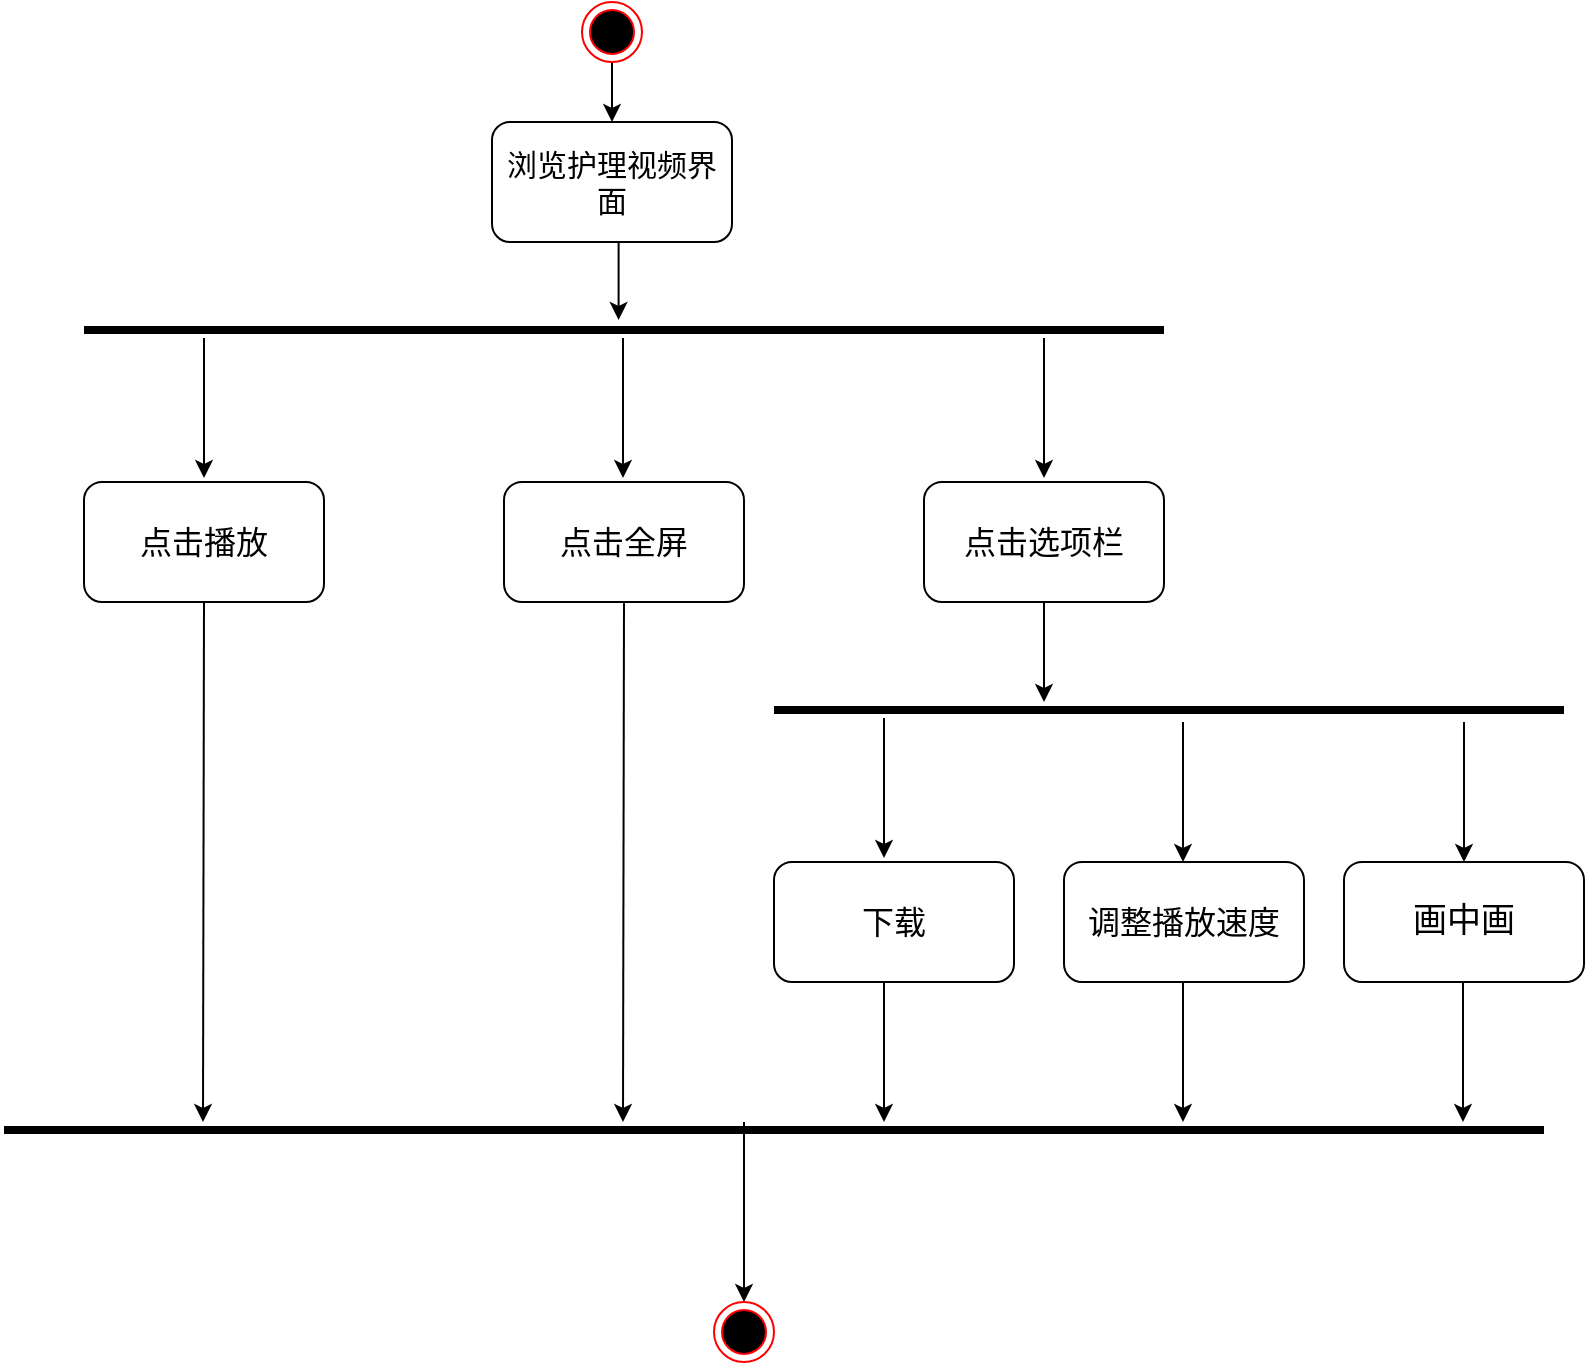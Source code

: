 <mxfile version="24.7.5">
  <diagram name="第 1 页" id="OtWQBnrd8KjNDYtrYLd6">
    <mxGraphModel dx="522" dy="606" grid="1" gridSize="10" guides="1" tooltips="1" connect="1" arrows="1" fold="1" page="1" pageScale="1" pageWidth="827" pageHeight="1169" math="0" shadow="0">
      <root>
        <mxCell id="0" />
        <mxCell id="1" parent="0" />
        <mxCell id="VEm61S2TE32sMpAX8VFK-34" style="edgeStyle=orthogonalEdgeStyle;rounded=0;orthogonalLoop=1;jettySize=auto;html=1;exitX=0.5;exitY=1;exitDx=0;exitDy=0;" parent="1" source="VEm61S2TE32sMpAX8VFK-1" target="VEm61S2TE32sMpAX8VFK-2" edge="1">
          <mxGeometry relative="1" as="geometry" />
        </mxCell>
        <mxCell id="VEm61S2TE32sMpAX8VFK-1" value="" style="ellipse;html=1;shape=endState;fillColor=#000000;strokeColor=#ff0000;" parent="1" vertex="1">
          <mxGeometry x="399" y="50" width="30" height="30" as="geometry" />
        </mxCell>
        <mxCell id="VEm61S2TE32sMpAX8VFK-2" value="&lt;font style=&quot;font-size: 15px;&quot;&gt;浏览护理视频界面&lt;/font&gt;" style="rounded=1;whiteSpace=wrap;html=1;" parent="1" vertex="1">
          <mxGeometry x="354" y="110" width="120" height="60" as="geometry" />
        </mxCell>
        <mxCell id="VEm61S2TE32sMpAX8VFK-3" value="" style="line;strokeWidth=4;fillColor=none;align=left;verticalAlign=middle;spacingTop=-1;spacingLeft=3;spacingRight=3;rotatable=0;labelPosition=right;points=[];portConstraint=eastwest;strokeColor=inherit;" parent="1" vertex="1">
          <mxGeometry x="150" y="210" width="540" height="8" as="geometry" />
        </mxCell>
        <mxCell id="VEm61S2TE32sMpAX8VFK-4" style="edgeStyle=orthogonalEdgeStyle;rounded=0;orthogonalLoop=1;jettySize=auto;html=1;exitX=0.5;exitY=1;exitDx=0;exitDy=0;entryX=0.495;entryY=-0.125;entryDx=0;entryDy=0;entryPerimeter=0;" parent="1" source="VEm61S2TE32sMpAX8VFK-2" target="VEm61S2TE32sMpAX8VFK-3" edge="1">
          <mxGeometry relative="1" as="geometry" />
        </mxCell>
        <mxCell id="VEm61S2TE32sMpAX8VFK-5" value="" style="endArrow=classic;html=1;rounded=0;" parent="1" edge="1">
          <mxGeometry width="50" height="50" relative="1" as="geometry">
            <mxPoint x="210" y="218" as="sourcePoint" />
            <mxPoint x="210" y="288" as="targetPoint" />
          </mxGeometry>
        </mxCell>
        <mxCell id="VEm61S2TE32sMpAX8VFK-6" value="" style="endArrow=classic;html=1;rounded=0;" parent="1" edge="1">
          <mxGeometry width="50" height="50" relative="1" as="geometry">
            <mxPoint x="419.5" y="218" as="sourcePoint" />
            <mxPoint x="419.5" y="288" as="targetPoint" />
          </mxGeometry>
        </mxCell>
        <mxCell id="VEm61S2TE32sMpAX8VFK-7" value="" style="endArrow=classic;html=1;rounded=0;" parent="1" edge="1">
          <mxGeometry width="50" height="50" relative="1" as="geometry">
            <mxPoint x="630" y="218" as="sourcePoint" />
            <mxPoint x="630" y="288" as="targetPoint" />
          </mxGeometry>
        </mxCell>
        <mxCell id="VEm61S2TE32sMpAX8VFK-8" value="&lt;font style=&quot;font-size: 16px;&quot;&gt;点击播放&lt;/font&gt;" style="rounded=1;whiteSpace=wrap;html=1;" parent="1" vertex="1">
          <mxGeometry x="150" y="290" width="120" height="60" as="geometry" />
        </mxCell>
        <mxCell id="VEm61S2TE32sMpAX8VFK-9" value="&lt;font style=&quot;font-size: 16px;&quot;&gt;点击全屏&lt;/font&gt;" style="rounded=1;whiteSpace=wrap;html=1;" parent="1" vertex="1">
          <mxGeometry x="360" y="290" width="120" height="60" as="geometry" />
        </mxCell>
        <mxCell id="VEm61S2TE32sMpAX8VFK-11" style="edgeStyle=orthogonalEdgeStyle;rounded=0;orthogonalLoop=1;jettySize=auto;html=1;exitX=0.5;exitY=1;exitDx=0;exitDy=0;" parent="1" source="VEm61S2TE32sMpAX8VFK-10" edge="1">
          <mxGeometry relative="1" as="geometry">
            <mxPoint x="630" y="400" as="targetPoint" />
          </mxGeometry>
        </mxCell>
        <mxCell id="VEm61S2TE32sMpAX8VFK-10" value="&lt;font style=&quot;font-size: 16px;&quot;&gt;点击选项栏&lt;/font&gt;" style="rounded=1;whiteSpace=wrap;html=1;" parent="1" vertex="1">
          <mxGeometry x="570" y="290" width="120" height="60" as="geometry" />
        </mxCell>
        <mxCell id="VEm61S2TE32sMpAX8VFK-12" value="" style="line;strokeWidth=4;fillColor=none;align=left;verticalAlign=middle;spacingTop=-1;spacingLeft=3;spacingRight=3;rotatable=0;labelPosition=right;points=[];portConstraint=eastwest;strokeColor=inherit;" parent="1" vertex="1">
          <mxGeometry x="495" y="400" width="395" height="8" as="geometry" />
        </mxCell>
        <mxCell id="VEm61S2TE32sMpAX8VFK-13" value="" style="endArrow=classic;html=1;rounded=0;" parent="1" edge="1">
          <mxGeometry width="50" height="50" relative="1" as="geometry">
            <mxPoint x="550" y="408" as="sourcePoint" />
            <mxPoint x="550" y="478" as="targetPoint" />
          </mxGeometry>
        </mxCell>
        <mxCell id="VEm61S2TE32sMpAX8VFK-14" value="" style="endArrow=classic;html=1;rounded=0;" parent="1" edge="1">
          <mxGeometry width="50" height="50" relative="1" as="geometry">
            <mxPoint x="699.5" y="410" as="sourcePoint" />
            <mxPoint x="699.5" y="480" as="targetPoint" />
          </mxGeometry>
        </mxCell>
        <mxCell id="VEm61S2TE32sMpAX8VFK-15" value="&lt;font style=&quot;font-size: 16px;&quot;&gt;下载&lt;/font&gt;" style="rounded=1;whiteSpace=wrap;html=1;" parent="1" vertex="1">
          <mxGeometry x="495" y="480" width="120" height="60" as="geometry" />
        </mxCell>
        <mxCell id="VEm61S2TE32sMpAX8VFK-16" value="&lt;font style=&quot;font-size: 16px;&quot;&gt;调整播放速度&lt;/font&gt;" style="rounded=1;whiteSpace=wrap;html=1;" parent="1" vertex="1">
          <mxGeometry x="640" y="480" width="120" height="60" as="geometry" />
        </mxCell>
        <mxCell id="VEm61S2TE32sMpAX8VFK-17" value="" style="endArrow=classic;html=1;rounded=0;" parent="1" target="VEm61S2TE32sMpAX8VFK-18" edge="1">
          <mxGeometry width="50" height="50" relative="1" as="geometry">
            <mxPoint x="840" y="410" as="sourcePoint" />
            <mxPoint x="840" y="480" as="targetPoint" />
          </mxGeometry>
        </mxCell>
        <mxCell id="VEm61S2TE32sMpAX8VFK-18" value="&lt;font style=&quot;font-size: 17px;&quot;&gt;画中画&lt;/font&gt;" style="rounded=1;whiteSpace=wrap;html=1;" parent="1" vertex="1">
          <mxGeometry x="780" y="480" width="120" height="60" as="geometry" />
        </mxCell>
        <mxCell id="VEm61S2TE32sMpAX8VFK-22" value="" style="endArrow=classic;html=1;rounded=0;" parent="1" edge="1">
          <mxGeometry width="50" height="50" relative="1" as="geometry">
            <mxPoint x="550" y="540" as="sourcePoint" />
            <mxPoint x="550" y="610" as="targetPoint" />
          </mxGeometry>
        </mxCell>
        <mxCell id="VEm61S2TE32sMpAX8VFK-23" value="" style="endArrow=classic;html=1;rounded=0;" parent="1" edge="1">
          <mxGeometry width="50" height="50" relative="1" as="geometry">
            <mxPoint x="699.5" y="540" as="sourcePoint" />
            <mxPoint x="699.5" y="610" as="targetPoint" />
          </mxGeometry>
        </mxCell>
        <mxCell id="VEm61S2TE32sMpAX8VFK-24" value="" style="endArrow=classic;html=1;rounded=0;" parent="1" edge="1">
          <mxGeometry width="50" height="50" relative="1" as="geometry">
            <mxPoint x="839.5" y="540" as="sourcePoint" />
            <mxPoint x="839.5" y="610" as="targetPoint" />
          </mxGeometry>
        </mxCell>
        <mxCell id="VEm61S2TE32sMpAX8VFK-27" value="" style="line;strokeWidth=4;fillColor=none;align=left;verticalAlign=middle;spacingTop=-1;spacingLeft=3;spacingRight=3;rotatable=0;labelPosition=right;points=[];portConstraint=eastwest;strokeColor=inherit;" parent="1" vertex="1">
          <mxGeometry x="110" y="610" width="770" height="8" as="geometry" />
        </mxCell>
        <mxCell id="VEm61S2TE32sMpAX8VFK-29" value="" style="endArrow=classic;html=1;rounded=0;exitX=0.5;exitY=1;exitDx=0;exitDy=0;" parent="1" source="VEm61S2TE32sMpAX8VFK-9" edge="1">
          <mxGeometry width="50" height="50" relative="1" as="geometry">
            <mxPoint x="419.5" y="370" as="sourcePoint" />
            <mxPoint x="419.5" y="610" as="targetPoint" />
          </mxGeometry>
        </mxCell>
        <mxCell id="VEm61S2TE32sMpAX8VFK-30" value="" style="endArrow=classic;html=1;rounded=0;exitX=0.5;exitY=1;exitDx=0;exitDy=0;" parent="1" edge="1">
          <mxGeometry width="50" height="50" relative="1" as="geometry">
            <mxPoint x="210" y="350" as="sourcePoint" />
            <mxPoint x="209.5" y="610" as="targetPoint" />
          </mxGeometry>
        </mxCell>
        <mxCell id="VEm61S2TE32sMpAX8VFK-31" value="" style="endArrow=classic;html=1;rounded=0;" parent="1" edge="1">
          <mxGeometry width="50" height="50" relative="1" as="geometry">
            <mxPoint x="480" y="610" as="sourcePoint" />
            <mxPoint x="480" y="700" as="targetPoint" />
          </mxGeometry>
        </mxCell>
        <mxCell id="VEm61S2TE32sMpAX8VFK-32" value="" style="ellipse;html=1;shape=endState;fillColor=#000000;strokeColor=#ff0000;" parent="1" vertex="1">
          <mxGeometry x="465" y="700" width="30" height="30" as="geometry" />
        </mxCell>
      </root>
    </mxGraphModel>
  </diagram>
</mxfile>
